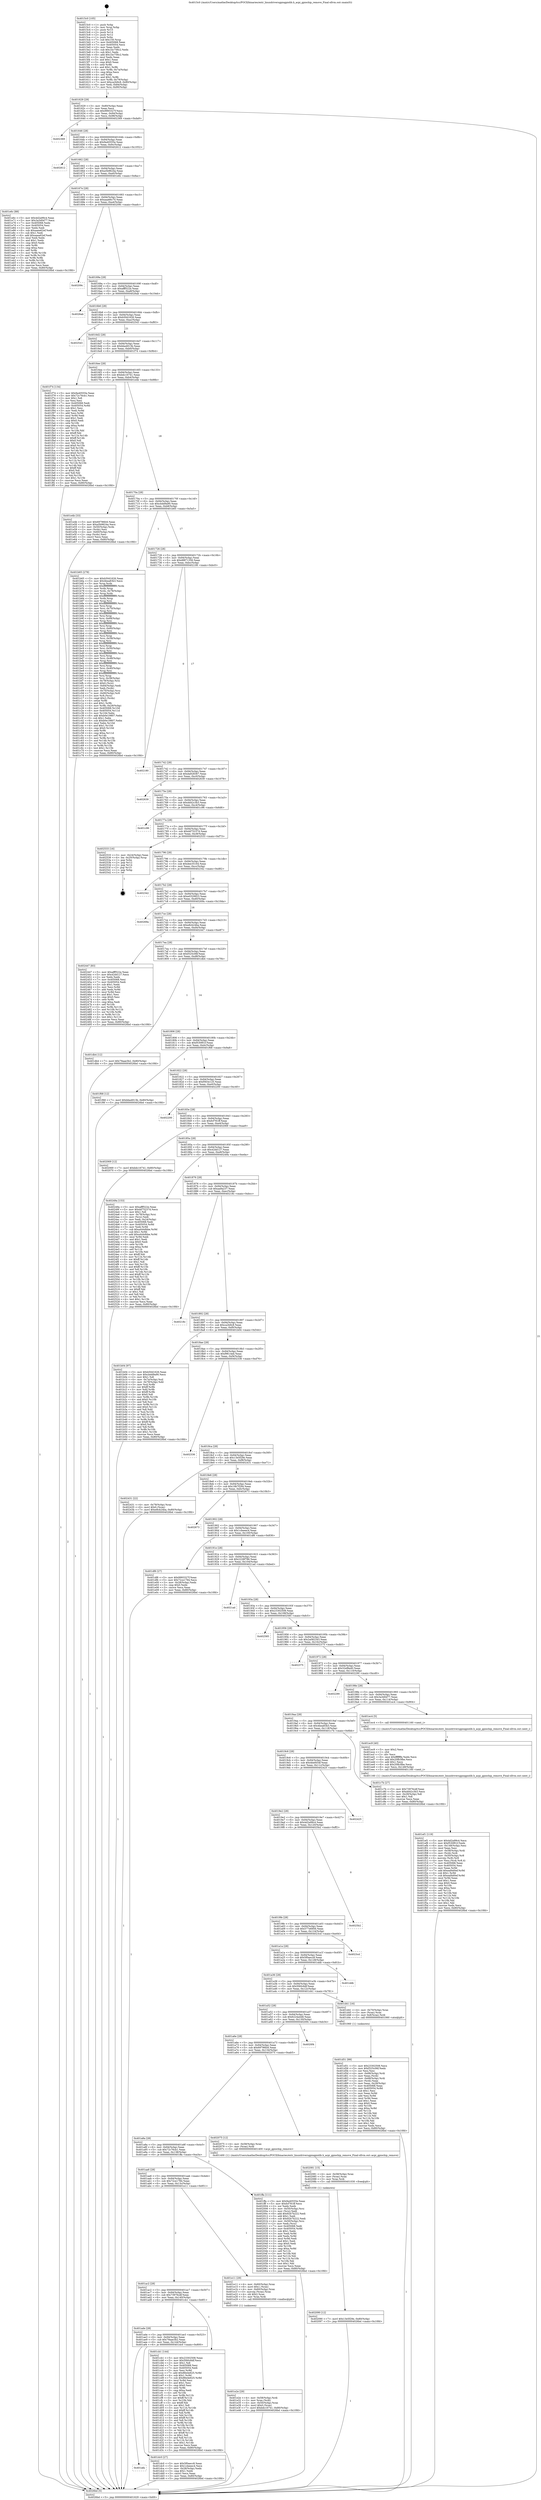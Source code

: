 digraph "0x4015c0" {
  label = "0x4015c0 (/mnt/c/Users/mathe/Desktop/tcc/POCII/binaries/extr_linuxdriversgpiogpiolib.h_acpi_gpiochip_remove_Final-ollvm.out::main(0))"
  labelloc = "t"
  node[shape=record]

  Entry [label="",width=0.3,height=0.3,shape=circle,fillcolor=black,style=filled]
  "0x401629" [label="{
     0x401629 [29]\l
     | [instrs]\l
     &nbsp;&nbsp;0x401629 \<+3\>: mov -0x80(%rbp),%eax\l
     &nbsp;&nbsp;0x40162c \<+2\>: mov %eax,%ecx\l
     &nbsp;&nbsp;0x40162e \<+6\>: sub $0x9993327f,%ecx\l
     &nbsp;&nbsp;0x401634 \<+6\>: mov %eax,-0x94(%rbp)\l
     &nbsp;&nbsp;0x40163a \<+6\>: mov %ecx,-0x98(%rbp)\l
     &nbsp;&nbsp;0x401640 \<+6\>: je 0000000000402369 \<main+0xda9\>\l
  }"]
  "0x402369" [label="{
     0x402369\l
  }", style=dashed]
  "0x401646" [label="{
     0x401646 [28]\l
     | [instrs]\l
     &nbsp;&nbsp;0x401646 \<+5\>: jmp 000000000040164b \<main+0x8b\>\l
     &nbsp;&nbsp;0x40164b \<+6\>: mov -0x94(%rbp),%eax\l
     &nbsp;&nbsp;0x401651 \<+5\>: sub $0x9a40555e,%eax\l
     &nbsp;&nbsp;0x401656 \<+6\>: mov %eax,-0x9c(%rbp)\l
     &nbsp;&nbsp;0x40165c \<+6\>: je 0000000000402612 \<main+0x1052\>\l
  }"]
  Exit [label="",width=0.3,height=0.3,shape=circle,fillcolor=black,style=filled,peripheries=2]
  "0x402612" [label="{
     0x402612\l
  }", style=dashed]
  "0x401662" [label="{
     0x401662 [28]\l
     | [instrs]\l
     &nbsp;&nbsp;0x401662 \<+5\>: jmp 0000000000401667 \<main+0xa7\>\l
     &nbsp;&nbsp;0x401667 \<+6\>: mov -0x94(%rbp),%eax\l
     &nbsp;&nbsp;0x40166d \<+5\>: sub $0xa5b9624a,%eax\l
     &nbsp;&nbsp;0x401672 \<+6\>: mov %eax,-0xa0(%rbp)\l
     &nbsp;&nbsp;0x401678 \<+6\>: je 0000000000401e6c \<main+0x8ac\>\l
  }"]
  "0x402090" [label="{
     0x402090 [12]\l
     | [instrs]\l
     &nbsp;&nbsp;0x402090 \<+7\>: movl $0x13e5f29e,-0x80(%rbp)\l
     &nbsp;&nbsp;0x402097 \<+5\>: jmp 00000000004026bd \<main+0x10fd\>\l
  }"]
  "0x401e6c" [label="{
     0x401e6c [88]\l
     | [instrs]\l
     &nbsp;&nbsp;0x401e6c \<+5\>: mov $0x4d2a99c4,%eax\l
     &nbsp;&nbsp;0x401e71 \<+5\>: mov $0x3a3d0d77,%ecx\l
     &nbsp;&nbsp;0x401e76 \<+7\>: mov 0x405068,%edx\l
     &nbsp;&nbsp;0x401e7d \<+7\>: mov 0x405054,%esi\l
     &nbsp;&nbsp;0x401e84 \<+2\>: mov %edx,%edi\l
     &nbsp;&nbsp;0x401e86 \<+6\>: sub $0xaaea62ef,%edi\l
     &nbsp;&nbsp;0x401e8c \<+3\>: sub $0x1,%edi\l
     &nbsp;&nbsp;0x401e8f \<+6\>: add $0xaaea62ef,%edi\l
     &nbsp;&nbsp;0x401e95 \<+3\>: imul %edi,%edx\l
     &nbsp;&nbsp;0x401e98 \<+3\>: and $0x1,%edx\l
     &nbsp;&nbsp;0x401e9b \<+3\>: cmp $0x0,%edx\l
     &nbsp;&nbsp;0x401e9e \<+4\>: sete %r8b\l
     &nbsp;&nbsp;0x401ea2 \<+3\>: cmp $0xa,%esi\l
     &nbsp;&nbsp;0x401ea5 \<+4\>: setl %r9b\l
     &nbsp;&nbsp;0x401ea9 \<+3\>: mov %r8b,%r10b\l
     &nbsp;&nbsp;0x401eac \<+3\>: and %r9b,%r10b\l
     &nbsp;&nbsp;0x401eaf \<+3\>: xor %r9b,%r8b\l
     &nbsp;&nbsp;0x401eb2 \<+3\>: or %r8b,%r10b\l
     &nbsp;&nbsp;0x401eb5 \<+4\>: test $0x1,%r10b\l
     &nbsp;&nbsp;0x401eb9 \<+3\>: cmovne %ecx,%eax\l
     &nbsp;&nbsp;0x401ebc \<+3\>: mov %eax,-0x80(%rbp)\l
     &nbsp;&nbsp;0x401ebf \<+5\>: jmp 00000000004026bd \<main+0x10fd\>\l
  }"]
  "0x40167e" [label="{
     0x40167e [28]\l
     | [instrs]\l
     &nbsp;&nbsp;0x40167e \<+5\>: jmp 0000000000401683 \<main+0xc3\>\l
     &nbsp;&nbsp;0x401683 \<+6\>: mov -0x94(%rbp),%eax\l
     &nbsp;&nbsp;0x401689 \<+5\>: sub $0xaaa66c70,%eax\l
     &nbsp;&nbsp;0x40168e \<+6\>: mov %eax,-0xa4(%rbp)\l
     &nbsp;&nbsp;0x401694 \<+6\>: je 000000000040209c \<main+0xadc\>\l
  }"]
  "0x402081" [label="{
     0x402081 [15]\l
     | [instrs]\l
     &nbsp;&nbsp;0x402081 \<+4\>: mov -0x58(%rbp),%rax\l
     &nbsp;&nbsp;0x402085 \<+3\>: mov (%rax),%rax\l
     &nbsp;&nbsp;0x402088 \<+3\>: mov %rax,%rdi\l
     &nbsp;&nbsp;0x40208b \<+5\>: call 0000000000401030 \<free@plt\>\l
     | [calls]\l
     &nbsp;&nbsp;0x401030 \{1\} (unknown)\l
  }"]
  "0x40209c" [label="{
     0x40209c\l
  }", style=dashed]
  "0x40169a" [label="{
     0x40169a [28]\l
     | [instrs]\l
     &nbsp;&nbsp;0x40169a \<+5\>: jmp 000000000040169f \<main+0xdf\>\l
     &nbsp;&nbsp;0x40169f \<+6\>: mov -0x94(%rbp),%eax\l
     &nbsp;&nbsp;0x4016a5 \<+5\>: sub $0xafff522e,%eax\l
     &nbsp;&nbsp;0x4016aa \<+6\>: mov %eax,-0xa8(%rbp)\l
     &nbsp;&nbsp;0x4016b0 \<+6\>: je 00000000004026ab \<main+0x10eb\>\l
  }"]
  "0x401ef1" [label="{
     0x401ef1 [119]\l
     | [instrs]\l
     &nbsp;&nbsp;0x401ef1 \<+5\>: mov $0x4d2a99c4,%ecx\l
     &nbsp;&nbsp;0x401ef6 \<+5\>: mov $0xf530f01f,%edx\l
     &nbsp;&nbsp;0x401efb \<+6\>: mov -0x148(%rbp),%esi\l
     &nbsp;&nbsp;0x401f01 \<+3\>: imul %eax,%esi\l
     &nbsp;&nbsp;0x401f04 \<+4\>: mov -0x58(%rbp),%rdi\l
     &nbsp;&nbsp;0x401f08 \<+3\>: mov (%rdi),%rdi\l
     &nbsp;&nbsp;0x401f0b \<+4\>: mov -0x50(%rbp),%r8\l
     &nbsp;&nbsp;0x401f0f \<+3\>: movslq (%r8),%r8\l
     &nbsp;&nbsp;0x401f12 \<+4\>: mov %esi,(%rdi,%r8,4)\l
     &nbsp;&nbsp;0x401f16 \<+7\>: mov 0x405068,%eax\l
     &nbsp;&nbsp;0x401f1d \<+7\>: mov 0x405054,%esi\l
     &nbsp;&nbsp;0x401f24 \<+3\>: mov %eax,%r9d\l
     &nbsp;&nbsp;0x401f27 \<+7\>: add $0xeaf4d0ef,%r9d\l
     &nbsp;&nbsp;0x401f2e \<+4\>: sub $0x1,%r9d\l
     &nbsp;&nbsp;0x401f32 \<+7\>: sub $0xeaf4d0ef,%r9d\l
     &nbsp;&nbsp;0x401f39 \<+4\>: imul %r9d,%eax\l
     &nbsp;&nbsp;0x401f3d \<+3\>: and $0x1,%eax\l
     &nbsp;&nbsp;0x401f40 \<+3\>: cmp $0x0,%eax\l
     &nbsp;&nbsp;0x401f43 \<+4\>: sete %r10b\l
     &nbsp;&nbsp;0x401f47 \<+3\>: cmp $0xa,%esi\l
     &nbsp;&nbsp;0x401f4a \<+4\>: setl %r11b\l
     &nbsp;&nbsp;0x401f4e \<+3\>: mov %r10b,%bl\l
     &nbsp;&nbsp;0x401f51 \<+3\>: and %r11b,%bl\l
     &nbsp;&nbsp;0x401f54 \<+3\>: xor %r11b,%r10b\l
     &nbsp;&nbsp;0x401f57 \<+3\>: or %r10b,%bl\l
     &nbsp;&nbsp;0x401f5a \<+3\>: test $0x1,%bl\l
     &nbsp;&nbsp;0x401f5d \<+3\>: cmovne %edx,%ecx\l
     &nbsp;&nbsp;0x401f60 \<+3\>: mov %ecx,-0x80(%rbp)\l
     &nbsp;&nbsp;0x401f63 \<+5\>: jmp 00000000004026bd \<main+0x10fd\>\l
  }"]
  "0x4026ab" [label="{
     0x4026ab\l
  }", style=dashed]
  "0x4016b6" [label="{
     0x4016b6 [28]\l
     | [instrs]\l
     &nbsp;&nbsp;0x4016b6 \<+5\>: jmp 00000000004016bb \<main+0xfb\>\l
     &nbsp;&nbsp;0x4016bb \<+6\>: mov -0x94(%rbp),%eax\l
     &nbsp;&nbsp;0x4016c1 \<+5\>: sub $0xb50d1626,%eax\l
     &nbsp;&nbsp;0x4016c6 \<+6\>: mov %eax,-0xac(%rbp)\l
     &nbsp;&nbsp;0x4016cc \<+6\>: je 0000000000402543 \<main+0xf83\>\l
  }"]
  "0x401ec9" [label="{
     0x401ec9 [40]\l
     | [instrs]\l
     &nbsp;&nbsp;0x401ec9 \<+5\>: mov $0x2,%ecx\l
     &nbsp;&nbsp;0x401ece \<+1\>: cltd\l
     &nbsp;&nbsp;0x401ecf \<+2\>: idiv %ecx\l
     &nbsp;&nbsp;0x401ed1 \<+6\>: imul $0xfffffffe,%edx,%ecx\l
     &nbsp;&nbsp;0x401ed7 \<+6\>: add $0x20fb3fbe,%ecx\l
     &nbsp;&nbsp;0x401edd \<+3\>: add $0x1,%ecx\l
     &nbsp;&nbsp;0x401ee0 \<+6\>: sub $0x20fb3fbe,%ecx\l
     &nbsp;&nbsp;0x401ee6 \<+6\>: mov %ecx,-0x148(%rbp)\l
     &nbsp;&nbsp;0x401eec \<+5\>: call 0000000000401160 \<next_i\>\l
     | [calls]\l
     &nbsp;&nbsp;0x401160 \{1\} (/mnt/c/Users/mathe/Desktop/tcc/POCII/binaries/extr_linuxdriversgpiogpiolib.h_acpi_gpiochip_remove_Final-ollvm.out::next_i)\l
  }"]
  "0x402543" [label="{
     0x402543\l
  }", style=dashed]
  "0x4016d2" [label="{
     0x4016d2 [28]\l
     | [instrs]\l
     &nbsp;&nbsp;0x4016d2 \<+5\>: jmp 00000000004016d7 \<main+0x117\>\l
     &nbsp;&nbsp;0x4016d7 \<+6\>: mov -0x94(%rbp),%eax\l
     &nbsp;&nbsp;0x4016dd \<+5\>: sub $0xbba4913b,%eax\l
     &nbsp;&nbsp;0x4016e2 \<+6\>: mov %eax,-0xb0(%rbp)\l
     &nbsp;&nbsp;0x4016e8 \<+6\>: je 0000000000401f74 \<main+0x9b4\>\l
  }"]
  "0x401e2e" [label="{
     0x401e2e [29]\l
     | [instrs]\l
     &nbsp;&nbsp;0x401e2e \<+4\>: mov -0x58(%rbp),%rdi\l
     &nbsp;&nbsp;0x401e32 \<+3\>: mov %rax,(%rdi)\l
     &nbsp;&nbsp;0x401e35 \<+4\>: mov -0x50(%rbp),%rax\l
     &nbsp;&nbsp;0x401e39 \<+6\>: movl $0x0,(%rax)\l
     &nbsp;&nbsp;0x401e3f \<+7\>: movl $0xbdc16741,-0x80(%rbp)\l
     &nbsp;&nbsp;0x401e46 \<+5\>: jmp 00000000004026bd \<main+0x10fd\>\l
  }"]
  "0x401f74" [label="{
     0x401f74 [134]\l
     | [instrs]\l
     &nbsp;&nbsp;0x401f74 \<+5\>: mov $0x9a40555e,%eax\l
     &nbsp;&nbsp;0x401f79 \<+5\>: mov $0x72c76cb1,%ecx\l
     &nbsp;&nbsp;0x401f7e \<+2\>: mov $0x1,%dl\l
     &nbsp;&nbsp;0x401f80 \<+2\>: xor %esi,%esi\l
     &nbsp;&nbsp;0x401f82 \<+7\>: mov 0x405068,%edi\l
     &nbsp;&nbsp;0x401f89 \<+8\>: mov 0x405054,%r8d\l
     &nbsp;&nbsp;0x401f91 \<+3\>: sub $0x1,%esi\l
     &nbsp;&nbsp;0x401f94 \<+3\>: mov %edi,%r9d\l
     &nbsp;&nbsp;0x401f97 \<+3\>: add %esi,%r9d\l
     &nbsp;&nbsp;0x401f9a \<+4\>: imul %r9d,%edi\l
     &nbsp;&nbsp;0x401f9e \<+3\>: and $0x1,%edi\l
     &nbsp;&nbsp;0x401fa1 \<+3\>: cmp $0x0,%edi\l
     &nbsp;&nbsp;0x401fa4 \<+4\>: sete %r10b\l
     &nbsp;&nbsp;0x401fa8 \<+4\>: cmp $0xa,%r8d\l
     &nbsp;&nbsp;0x401fac \<+4\>: setl %r11b\l
     &nbsp;&nbsp;0x401fb0 \<+3\>: mov %r10b,%bl\l
     &nbsp;&nbsp;0x401fb3 \<+3\>: xor $0xff,%bl\l
     &nbsp;&nbsp;0x401fb6 \<+3\>: mov %r11b,%r14b\l
     &nbsp;&nbsp;0x401fb9 \<+4\>: xor $0xff,%r14b\l
     &nbsp;&nbsp;0x401fbd \<+3\>: xor $0x0,%dl\l
     &nbsp;&nbsp;0x401fc0 \<+3\>: mov %bl,%r15b\l
     &nbsp;&nbsp;0x401fc3 \<+4\>: and $0x0,%r15b\l
     &nbsp;&nbsp;0x401fc7 \<+3\>: and %dl,%r10b\l
     &nbsp;&nbsp;0x401fca \<+3\>: mov %r14b,%r12b\l
     &nbsp;&nbsp;0x401fcd \<+4\>: and $0x0,%r12b\l
     &nbsp;&nbsp;0x401fd1 \<+3\>: and %dl,%r11b\l
     &nbsp;&nbsp;0x401fd4 \<+3\>: or %r10b,%r15b\l
     &nbsp;&nbsp;0x401fd7 \<+3\>: or %r11b,%r12b\l
     &nbsp;&nbsp;0x401fda \<+3\>: xor %r12b,%r15b\l
     &nbsp;&nbsp;0x401fdd \<+3\>: or %r14b,%bl\l
     &nbsp;&nbsp;0x401fe0 \<+3\>: xor $0xff,%bl\l
     &nbsp;&nbsp;0x401fe3 \<+3\>: or $0x0,%dl\l
     &nbsp;&nbsp;0x401fe6 \<+2\>: and %dl,%bl\l
     &nbsp;&nbsp;0x401fe8 \<+3\>: or %bl,%r15b\l
     &nbsp;&nbsp;0x401feb \<+4\>: test $0x1,%r15b\l
     &nbsp;&nbsp;0x401fef \<+3\>: cmovne %ecx,%eax\l
     &nbsp;&nbsp;0x401ff2 \<+3\>: mov %eax,-0x80(%rbp)\l
     &nbsp;&nbsp;0x401ff5 \<+5\>: jmp 00000000004026bd \<main+0x10fd\>\l
  }"]
  "0x4016ee" [label="{
     0x4016ee [28]\l
     | [instrs]\l
     &nbsp;&nbsp;0x4016ee \<+5\>: jmp 00000000004016f3 \<main+0x133\>\l
     &nbsp;&nbsp;0x4016f3 \<+6\>: mov -0x94(%rbp),%eax\l
     &nbsp;&nbsp;0x4016f9 \<+5\>: sub $0xbdc16741,%eax\l
     &nbsp;&nbsp;0x4016fe \<+6\>: mov %eax,-0xb4(%rbp)\l
     &nbsp;&nbsp;0x401704 \<+6\>: je 0000000000401e4b \<main+0x88b\>\l
  }"]
  "0x401afa" [label="{
     0x401afa\l
  }", style=dashed]
  "0x401e4b" [label="{
     0x401e4b [33]\l
     | [instrs]\l
     &nbsp;&nbsp;0x401e4b \<+5\>: mov $0x69796fc6,%eax\l
     &nbsp;&nbsp;0x401e50 \<+5\>: mov $0xa5b9624a,%ecx\l
     &nbsp;&nbsp;0x401e55 \<+4\>: mov -0x50(%rbp),%rdx\l
     &nbsp;&nbsp;0x401e59 \<+2\>: mov (%rdx),%esi\l
     &nbsp;&nbsp;0x401e5b \<+4\>: mov -0x60(%rbp),%rdx\l
     &nbsp;&nbsp;0x401e5f \<+2\>: cmp (%rdx),%esi\l
     &nbsp;&nbsp;0x401e61 \<+3\>: cmovl %ecx,%eax\l
     &nbsp;&nbsp;0x401e64 \<+3\>: mov %eax,-0x80(%rbp)\l
     &nbsp;&nbsp;0x401e67 \<+5\>: jmp 00000000004026bd \<main+0x10fd\>\l
  }"]
  "0x40170a" [label="{
     0x40170a [28]\l
     | [instrs]\l
     &nbsp;&nbsp;0x40170a \<+5\>: jmp 000000000040170f \<main+0x14f\>\l
     &nbsp;&nbsp;0x40170f \<+6\>: mov -0x94(%rbp),%eax\l
     &nbsp;&nbsp;0x401715 \<+5\>: sub $0xcbdd9a90,%eax\l
     &nbsp;&nbsp;0x40171a \<+6\>: mov %eax,-0xb8(%rbp)\l
     &nbsp;&nbsp;0x401720 \<+6\>: je 0000000000401b65 \<main+0x5a5\>\l
  }"]
  "0x401dc0" [label="{
     0x401dc0 [27]\l
     | [instrs]\l
     &nbsp;&nbsp;0x401dc0 \<+5\>: mov $0x5f0aecc8,%eax\l
     &nbsp;&nbsp;0x401dc5 \<+5\>: mov $0x1cbeeec4,%ecx\l
     &nbsp;&nbsp;0x401dca \<+3\>: mov -0x28(%rbp),%edx\l
     &nbsp;&nbsp;0x401dcd \<+3\>: cmp $0x1,%edx\l
     &nbsp;&nbsp;0x401dd0 \<+3\>: cmovl %ecx,%eax\l
     &nbsp;&nbsp;0x401dd3 \<+3\>: mov %eax,-0x80(%rbp)\l
     &nbsp;&nbsp;0x401dd6 \<+5\>: jmp 00000000004026bd \<main+0x10fd\>\l
  }"]
  "0x401b65" [label="{
     0x401b65 [278]\l
     | [instrs]\l
     &nbsp;&nbsp;0x401b65 \<+5\>: mov $0xb50d1626,%eax\l
     &nbsp;&nbsp;0x401b6a \<+5\>: mov $0x4bea83b3,%ecx\l
     &nbsp;&nbsp;0x401b6f \<+3\>: mov %rsp,%rdx\l
     &nbsp;&nbsp;0x401b72 \<+4\>: add $0xfffffffffffffff0,%rdx\l
     &nbsp;&nbsp;0x401b76 \<+3\>: mov %rdx,%rsp\l
     &nbsp;&nbsp;0x401b79 \<+4\>: mov %rdx,-0x78(%rbp)\l
     &nbsp;&nbsp;0x401b7d \<+3\>: mov %rsp,%rdx\l
     &nbsp;&nbsp;0x401b80 \<+4\>: add $0xfffffffffffffff0,%rdx\l
     &nbsp;&nbsp;0x401b84 \<+3\>: mov %rdx,%rsp\l
     &nbsp;&nbsp;0x401b87 \<+3\>: mov %rsp,%rsi\l
     &nbsp;&nbsp;0x401b8a \<+4\>: add $0xfffffffffffffff0,%rsi\l
     &nbsp;&nbsp;0x401b8e \<+3\>: mov %rsi,%rsp\l
     &nbsp;&nbsp;0x401b91 \<+4\>: mov %rsi,-0x70(%rbp)\l
     &nbsp;&nbsp;0x401b95 \<+3\>: mov %rsp,%rsi\l
     &nbsp;&nbsp;0x401b98 \<+4\>: add $0xfffffffffffffff0,%rsi\l
     &nbsp;&nbsp;0x401b9c \<+3\>: mov %rsi,%rsp\l
     &nbsp;&nbsp;0x401b9f \<+4\>: mov %rsi,-0x68(%rbp)\l
     &nbsp;&nbsp;0x401ba3 \<+3\>: mov %rsp,%rsi\l
     &nbsp;&nbsp;0x401ba6 \<+4\>: add $0xfffffffffffffff0,%rsi\l
     &nbsp;&nbsp;0x401baa \<+3\>: mov %rsi,%rsp\l
     &nbsp;&nbsp;0x401bad \<+4\>: mov %rsi,-0x60(%rbp)\l
     &nbsp;&nbsp;0x401bb1 \<+3\>: mov %rsp,%rsi\l
     &nbsp;&nbsp;0x401bb4 \<+4\>: add $0xfffffffffffffff0,%rsi\l
     &nbsp;&nbsp;0x401bb8 \<+3\>: mov %rsi,%rsp\l
     &nbsp;&nbsp;0x401bbb \<+4\>: mov %rsi,-0x58(%rbp)\l
     &nbsp;&nbsp;0x401bbf \<+3\>: mov %rsp,%rsi\l
     &nbsp;&nbsp;0x401bc2 \<+4\>: add $0xfffffffffffffff0,%rsi\l
     &nbsp;&nbsp;0x401bc6 \<+3\>: mov %rsi,%rsp\l
     &nbsp;&nbsp;0x401bc9 \<+4\>: mov %rsi,-0x50(%rbp)\l
     &nbsp;&nbsp;0x401bcd \<+3\>: mov %rsp,%rsi\l
     &nbsp;&nbsp;0x401bd0 \<+4\>: add $0xfffffffffffffff0,%rsi\l
     &nbsp;&nbsp;0x401bd4 \<+3\>: mov %rsi,%rsp\l
     &nbsp;&nbsp;0x401bd7 \<+4\>: mov %rsi,-0x48(%rbp)\l
     &nbsp;&nbsp;0x401bdb \<+3\>: mov %rsp,%rsi\l
     &nbsp;&nbsp;0x401bde \<+4\>: add $0xfffffffffffffff0,%rsi\l
     &nbsp;&nbsp;0x401be2 \<+3\>: mov %rsi,%rsp\l
     &nbsp;&nbsp;0x401be5 \<+4\>: mov %rsi,-0x40(%rbp)\l
     &nbsp;&nbsp;0x401be9 \<+3\>: mov %rsp,%rsi\l
     &nbsp;&nbsp;0x401bec \<+4\>: add $0xfffffffffffffff0,%rsi\l
     &nbsp;&nbsp;0x401bf0 \<+3\>: mov %rsi,%rsp\l
     &nbsp;&nbsp;0x401bf3 \<+4\>: mov %rsi,-0x38(%rbp)\l
     &nbsp;&nbsp;0x401bf7 \<+4\>: mov -0x78(%rbp),%rsi\l
     &nbsp;&nbsp;0x401bfb \<+6\>: movl $0x0,(%rsi)\l
     &nbsp;&nbsp;0x401c01 \<+6\>: mov -0x84(%rbp),%edi\l
     &nbsp;&nbsp;0x401c07 \<+2\>: mov %edi,(%rdx)\l
     &nbsp;&nbsp;0x401c09 \<+4\>: mov -0x70(%rbp),%rsi\l
     &nbsp;&nbsp;0x401c0d \<+7\>: mov -0x90(%rbp),%r8\l
     &nbsp;&nbsp;0x401c14 \<+3\>: mov %r8,(%rsi)\l
     &nbsp;&nbsp;0x401c17 \<+3\>: cmpl $0x2,(%rdx)\l
     &nbsp;&nbsp;0x401c1a \<+4\>: setne %r9b\l
     &nbsp;&nbsp;0x401c1e \<+4\>: and $0x1,%r9b\l
     &nbsp;&nbsp;0x401c22 \<+4\>: mov %r9b,-0x29(%rbp)\l
     &nbsp;&nbsp;0x401c26 \<+8\>: mov 0x405068,%r10d\l
     &nbsp;&nbsp;0x401c2e \<+8\>: mov 0x405054,%r11d\l
     &nbsp;&nbsp;0x401c36 \<+3\>: mov %r10d,%ebx\l
     &nbsp;&nbsp;0x401c39 \<+6\>: add $0xb0e19807,%ebx\l
     &nbsp;&nbsp;0x401c3f \<+3\>: sub $0x1,%ebx\l
     &nbsp;&nbsp;0x401c42 \<+6\>: sub $0xb0e19807,%ebx\l
     &nbsp;&nbsp;0x401c48 \<+4\>: imul %ebx,%r10d\l
     &nbsp;&nbsp;0x401c4c \<+4\>: and $0x1,%r10d\l
     &nbsp;&nbsp;0x401c50 \<+4\>: cmp $0x0,%r10d\l
     &nbsp;&nbsp;0x401c54 \<+4\>: sete %r9b\l
     &nbsp;&nbsp;0x401c58 \<+4\>: cmp $0xa,%r11d\l
     &nbsp;&nbsp;0x401c5c \<+4\>: setl %r14b\l
     &nbsp;&nbsp;0x401c60 \<+3\>: mov %r9b,%r15b\l
     &nbsp;&nbsp;0x401c63 \<+3\>: and %r14b,%r15b\l
     &nbsp;&nbsp;0x401c66 \<+3\>: xor %r14b,%r9b\l
     &nbsp;&nbsp;0x401c69 \<+3\>: or %r9b,%r15b\l
     &nbsp;&nbsp;0x401c6c \<+4\>: test $0x1,%r15b\l
     &nbsp;&nbsp;0x401c70 \<+3\>: cmovne %ecx,%eax\l
     &nbsp;&nbsp;0x401c73 \<+3\>: mov %eax,-0x80(%rbp)\l
     &nbsp;&nbsp;0x401c76 \<+5\>: jmp 00000000004026bd \<main+0x10fd\>\l
  }"]
  "0x401726" [label="{
     0x401726 [28]\l
     | [instrs]\l
     &nbsp;&nbsp;0x401726 \<+5\>: jmp 000000000040172b \<main+0x16b\>\l
     &nbsp;&nbsp;0x40172b \<+6\>: mov -0x94(%rbp),%eax\l
     &nbsp;&nbsp;0x401731 \<+5\>: sub $0xd8871356,%eax\l
     &nbsp;&nbsp;0x401736 \<+6\>: mov %eax,-0xbc(%rbp)\l
     &nbsp;&nbsp;0x40173c \<+6\>: je 0000000000402180 \<main+0xbc0\>\l
  }"]
  "0x401d51" [label="{
     0x401d51 [99]\l
     | [instrs]\l
     &nbsp;&nbsp;0x401d51 \<+5\>: mov $0x23302508,%ecx\l
     &nbsp;&nbsp;0x401d56 \<+5\>: mov $0xf325c06f,%edx\l
     &nbsp;&nbsp;0x401d5b \<+2\>: xor %esi,%esi\l
     &nbsp;&nbsp;0x401d5d \<+4\>: mov -0x68(%rbp),%rdi\l
     &nbsp;&nbsp;0x401d61 \<+2\>: mov %eax,(%rdi)\l
     &nbsp;&nbsp;0x401d63 \<+4\>: mov -0x68(%rbp),%rdi\l
     &nbsp;&nbsp;0x401d67 \<+2\>: mov (%rdi),%eax\l
     &nbsp;&nbsp;0x401d69 \<+3\>: mov %eax,-0x28(%rbp)\l
     &nbsp;&nbsp;0x401d6c \<+7\>: mov 0x405068,%eax\l
     &nbsp;&nbsp;0x401d73 \<+8\>: mov 0x405054,%r8d\l
     &nbsp;&nbsp;0x401d7b \<+3\>: sub $0x1,%esi\l
     &nbsp;&nbsp;0x401d7e \<+3\>: mov %eax,%r9d\l
     &nbsp;&nbsp;0x401d81 \<+3\>: add %esi,%r9d\l
     &nbsp;&nbsp;0x401d84 \<+4\>: imul %r9d,%eax\l
     &nbsp;&nbsp;0x401d88 \<+3\>: and $0x1,%eax\l
     &nbsp;&nbsp;0x401d8b \<+3\>: cmp $0x0,%eax\l
     &nbsp;&nbsp;0x401d8e \<+4\>: sete %r10b\l
     &nbsp;&nbsp;0x401d92 \<+4\>: cmp $0xa,%r8d\l
     &nbsp;&nbsp;0x401d96 \<+4\>: setl %r11b\l
     &nbsp;&nbsp;0x401d9a \<+3\>: mov %r10b,%bl\l
     &nbsp;&nbsp;0x401d9d \<+3\>: and %r11b,%bl\l
     &nbsp;&nbsp;0x401da0 \<+3\>: xor %r11b,%r10b\l
     &nbsp;&nbsp;0x401da3 \<+3\>: or %r10b,%bl\l
     &nbsp;&nbsp;0x401da6 \<+3\>: test $0x1,%bl\l
     &nbsp;&nbsp;0x401da9 \<+3\>: cmovne %edx,%ecx\l
     &nbsp;&nbsp;0x401dac \<+3\>: mov %ecx,-0x80(%rbp)\l
     &nbsp;&nbsp;0x401daf \<+5\>: jmp 00000000004026bd \<main+0x10fd\>\l
  }"]
  "0x402180" [label="{
     0x402180\l
  }", style=dashed]
  "0x401742" [label="{
     0x401742 [28]\l
     | [instrs]\l
     &nbsp;&nbsp;0x401742 \<+5\>: jmp 0000000000401747 \<main+0x187\>\l
     &nbsp;&nbsp;0x401747 \<+6\>: mov -0x94(%rbp),%eax\l
     &nbsp;&nbsp;0x40174d \<+5\>: sub $0xda928367,%eax\l
     &nbsp;&nbsp;0x401752 \<+6\>: mov %eax,-0xc0(%rbp)\l
     &nbsp;&nbsp;0x401758 \<+6\>: je 0000000000402639 \<main+0x1079\>\l
  }"]
  "0x401ade" [label="{
     0x401ade [28]\l
     | [instrs]\l
     &nbsp;&nbsp;0x401ade \<+5\>: jmp 0000000000401ae3 \<main+0x523\>\l
     &nbsp;&nbsp;0x401ae3 \<+6\>: mov -0x94(%rbp),%eax\l
     &nbsp;&nbsp;0x401ae9 \<+5\>: sub $0x79aae3b2,%eax\l
     &nbsp;&nbsp;0x401aee \<+6\>: mov %eax,-0x144(%rbp)\l
     &nbsp;&nbsp;0x401af4 \<+6\>: je 0000000000401dc0 \<main+0x800\>\l
  }"]
  "0x402639" [label="{
     0x402639\l
  }", style=dashed]
  "0x40175e" [label="{
     0x40175e [28]\l
     | [instrs]\l
     &nbsp;&nbsp;0x40175e \<+5\>: jmp 0000000000401763 \<main+0x1a3\>\l
     &nbsp;&nbsp;0x401763 \<+6\>: mov -0x94(%rbp),%eax\l
     &nbsp;&nbsp;0x401769 \<+5\>: sub $0xdd42c3b3,%eax\l
     &nbsp;&nbsp;0x40176e \<+6\>: mov %eax,-0xc4(%rbp)\l
     &nbsp;&nbsp;0x401774 \<+6\>: je 0000000000401c96 \<main+0x6d6\>\l
  }"]
  "0x401cb1" [label="{
     0x401cb1 [144]\l
     | [instrs]\l
     &nbsp;&nbsp;0x401cb1 \<+5\>: mov $0x23302508,%eax\l
     &nbsp;&nbsp;0x401cb6 \<+5\>: mov $0x5f40c6df,%ecx\l
     &nbsp;&nbsp;0x401cbb \<+2\>: mov $0x1,%dl\l
     &nbsp;&nbsp;0x401cbd \<+7\>: mov 0x405068,%esi\l
     &nbsp;&nbsp;0x401cc4 \<+7\>: mov 0x405054,%edi\l
     &nbsp;&nbsp;0x401ccb \<+3\>: mov %esi,%r8d\l
     &nbsp;&nbsp;0x401cce \<+7\>: add $0x86e4e625,%r8d\l
     &nbsp;&nbsp;0x401cd5 \<+4\>: sub $0x1,%r8d\l
     &nbsp;&nbsp;0x401cd9 \<+7\>: sub $0x86e4e625,%r8d\l
     &nbsp;&nbsp;0x401ce0 \<+4\>: imul %r8d,%esi\l
     &nbsp;&nbsp;0x401ce4 \<+3\>: and $0x1,%esi\l
     &nbsp;&nbsp;0x401ce7 \<+3\>: cmp $0x0,%esi\l
     &nbsp;&nbsp;0x401cea \<+4\>: sete %r9b\l
     &nbsp;&nbsp;0x401cee \<+3\>: cmp $0xa,%edi\l
     &nbsp;&nbsp;0x401cf1 \<+4\>: setl %r10b\l
     &nbsp;&nbsp;0x401cf5 \<+3\>: mov %r9b,%r11b\l
     &nbsp;&nbsp;0x401cf8 \<+4\>: xor $0xff,%r11b\l
     &nbsp;&nbsp;0x401cfc \<+3\>: mov %r10b,%bl\l
     &nbsp;&nbsp;0x401cff \<+3\>: xor $0xff,%bl\l
     &nbsp;&nbsp;0x401d02 \<+3\>: xor $0x1,%dl\l
     &nbsp;&nbsp;0x401d05 \<+3\>: mov %r11b,%r14b\l
     &nbsp;&nbsp;0x401d08 \<+4\>: and $0xff,%r14b\l
     &nbsp;&nbsp;0x401d0c \<+3\>: and %dl,%r9b\l
     &nbsp;&nbsp;0x401d0f \<+3\>: mov %bl,%r15b\l
     &nbsp;&nbsp;0x401d12 \<+4\>: and $0xff,%r15b\l
     &nbsp;&nbsp;0x401d16 \<+3\>: and %dl,%r10b\l
     &nbsp;&nbsp;0x401d19 \<+3\>: or %r9b,%r14b\l
     &nbsp;&nbsp;0x401d1c \<+3\>: or %r10b,%r15b\l
     &nbsp;&nbsp;0x401d1f \<+3\>: xor %r15b,%r14b\l
     &nbsp;&nbsp;0x401d22 \<+3\>: or %bl,%r11b\l
     &nbsp;&nbsp;0x401d25 \<+4\>: xor $0xff,%r11b\l
     &nbsp;&nbsp;0x401d29 \<+3\>: or $0x1,%dl\l
     &nbsp;&nbsp;0x401d2c \<+3\>: and %dl,%r11b\l
     &nbsp;&nbsp;0x401d2f \<+3\>: or %r11b,%r14b\l
     &nbsp;&nbsp;0x401d32 \<+4\>: test $0x1,%r14b\l
     &nbsp;&nbsp;0x401d36 \<+3\>: cmovne %ecx,%eax\l
     &nbsp;&nbsp;0x401d39 \<+3\>: mov %eax,-0x80(%rbp)\l
     &nbsp;&nbsp;0x401d3c \<+5\>: jmp 00000000004026bd \<main+0x10fd\>\l
  }"]
  "0x401c96" [label="{
     0x401c96\l
  }", style=dashed]
  "0x40177a" [label="{
     0x40177a [28]\l
     | [instrs]\l
     &nbsp;&nbsp;0x40177a \<+5\>: jmp 000000000040177f \<main+0x1bf\>\l
     &nbsp;&nbsp;0x40177f \<+6\>: mov -0x94(%rbp),%eax\l
     &nbsp;&nbsp;0x401785 \<+5\>: sub $0xdd75237d,%eax\l
     &nbsp;&nbsp;0x40178a \<+6\>: mov %eax,-0xc8(%rbp)\l
     &nbsp;&nbsp;0x401790 \<+6\>: je 0000000000402533 \<main+0xf73\>\l
  }"]
  "0x401ac2" [label="{
     0x401ac2 [28]\l
     | [instrs]\l
     &nbsp;&nbsp;0x401ac2 \<+5\>: jmp 0000000000401ac7 \<main+0x507\>\l
     &nbsp;&nbsp;0x401ac7 \<+6\>: mov -0x94(%rbp),%eax\l
     &nbsp;&nbsp;0x401acd \<+5\>: sub $0x73976cdf,%eax\l
     &nbsp;&nbsp;0x401ad2 \<+6\>: mov %eax,-0x140(%rbp)\l
     &nbsp;&nbsp;0x401ad8 \<+6\>: je 0000000000401cb1 \<main+0x6f1\>\l
  }"]
  "0x402533" [label="{
     0x402533 [16]\l
     | [instrs]\l
     &nbsp;&nbsp;0x402533 \<+3\>: mov -0x24(%rbp),%eax\l
     &nbsp;&nbsp;0x402536 \<+4\>: lea -0x20(%rbp),%rsp\l
     &nbsp;&nbsp;0x40253a \<+1\>: pop %rbx\l
     &nbsp;&nbsp;0x40253b \<+2\>: pop %r12\l
     &nbsp;&nbsp;0x40253d \<+2\>: pop %r14\l
     &nbsp;&nbsp;0x40253f \<+2\>: pop %r15\l
     &nbsp;&nbsp;0x402541 \<+1\>: pop %rbp\l
     &nbsp;&nbsp;0x402542 \<+1\>: ret\l
  }"]
  "0x401796" [label="{
     0x401796 [28]\l
     | [instrs]\l
     &nbsp;&nbsp;0x401796 \<+5\>: jmp 000000000040179b \<main+0x1db\>\l
     &nbsp;&nbsp;0x40179b \<+6\>: mov -0x94(%rbp),%eax\l
     &nbsp;&nbsp;0x4017a1 \<+5\>: sub $0xdee35164,%eax\l
     &nbsp;&nbsp;0x4017a6 \<+6\>: mov %eax,-0xcc(%rbp)\l
     &nbsp;&nbsp;0x4017ac \<+6\>: je 0000000000402342 \<main+0xd82\>\l
  }"]
  "0x401e11" [label="{
     0x401e11 [29]\l
     | [instrs]\l
     &nbsp;&nbsp;0x401e11 \<+4\>: mov -0x60(%rbp),%rax\l
     &nbsp;&nbsp;0x401e15 \<+6\>: movl $0x1,(%rax)\l
     &nbsp;&nbsp;0x401e1b \<+4\>: mov -0x60(%rbp),%rax\l
     &nbsp;&nbsp;0x401e1f \<+3\>: movslq (%rax),%rax\l
     &nbsp;&nbsp;0x401e22 \<+4\>: shl $0x2,%rax\l
     &nbsp;&nbsp;0x401e26 \<+3\>: mov %rax,%rdi\l
     &nbsp;&nbsp;0x401e29 \<+5\>: call 0000000000401050 \<malloc@plt\>\l
     | [calls]\l
     &nbsp;&nbsp;0x401050 \{1\} (unknown)\l
  }"]
  "0x402342" [label="{
     0x402342\l
  }", style=dashed]
  "0x4017b2" [label="{
     0x4017b2 [28]\l
     | [instrs]\l
     &nbsp;&nbsp;0x4017b2 \<+5\>: jmp 00000000004017b7 \<main+0x1f7\>\l
     &nbsp;&nbsp;0x4017b7 \<+6\>: mov -0x94(%rbp),%eax\l
     &nbsp;&nbsp;0x4017bd \<+5\>: sub $0xe0329923,%eax\l
     &nbsp;&nbsp;0x4017c2 \<+6\>: mov %eax,-0xd0(%rbp)\l
     &nbsp;&nbsp;0x4017c8 \<+6\>: je 000000000040269a \<main+0x10da\>\l
  }"]
  "0x401aa6" [label="{
     0x401aa6 [28]\l
     | [instrs]\l
     &nbsp;&nbsp;0x401aa6 \<+5\>: jmp 0000000000401aab \<main+0x4eb\>\l
     &nbsp;&nbsp;0x401aab \<+6\>: mov -0x94(%rbp),%eax\l
     &nbsp;&nbsp;0x401ab1 \<+5\>: sub $0x72ce1784,%eax\l
     &nbsp;&nbsp;0x401ab6 \<+6\>: mov %eax,-0x13c(%rbp)\l
     &nbsp;&nbsp;0x401abc \<+6\>: je 0000000000401e11 \<main+0x851\>\l
  }"]
  "0x40269a" [label="{
     0x40269a\l
  }", style=dashed]
  "0x4017ce" [label="{
     0x4017ce [28]\l
     | [instrs]\l
     &nbsp;&nbsp;0x4017ce \<+5\>: jmp 00000000004017d3 \<main+0x213\>\l
     &nbsp;&nbsp;0x4017d3 \<+6\>: mov -0x94(%rbp),%eax\l
     &nbsp;&nbsp;0x4017d9 \<+5\>: sub $0xe8cb24ba,%eax\l
     &nbsp;&nbsp;0x4017de \<+6\>: mov %eax,-0xd4(%rbp)\l
     &nbsp;&nbsp;0x4017e4 \<+6\>: je 0000000000402447 \<main+0xe87\>\l
  }"]
  "0x401ffa" [label="{
     0x401ffa [111]\l
     | [instrs]\l
     &nbsp;&nbsp;0x401ffa \<+5\>: mov $0x9a40555e,%eax\l
     &nbsp;&nbsp;0x401fff \<+5\>: mov $0xfcf781ff,%ecx\l
     &nbsp;&nbsp;0x402004 \<+2\>: xor %edx,%edx\l
     &nbsp;&nbsp;0x402006 \<+4\>: mov -0x50(%rbp),%rsi\l
     &nbsp;&nbsp;0x40200a \<+2\>: mov (%rsi),%edi\l
     &nbsp;&nbsp;0x40200c \<+6\>: add $0x92b7b222,%edi\l
     &nbsp;&nbsp;0x402012 \<+3\>: add $0x1,%edi\l
     &nbsp;&nbsp;0x402015 \<+6\>: sub $0x92b7b222,%edi\l
     &nbsp;&nbsp;0x40201b \<+4\>: mov -0x50(%rbp),%rsi\l
     &nbsp;&nbsp;0x40201f \<+2\>: mov %edi,(%rsi)\l
     &nbsp;&nbsp;0x402021 \<+7\>: mov 0x405068,%edi\l
     &nbsp;&nbsp;0x402028 \<+8\>: mov 0x405054,%r8d\l
     &nbsp;&nbsp;0x402030 \<+3\>: sub $0x1,%edx\l
     &nbsp;&nbsp;0x402033 \<+3\>: mov %edi,%r9d\l
     &nbsp;&nbsp;0x402036 \<+3\>: add %edx,%r9d\l
     &nbsp;&nbsp;0x402039 \<+4\>: imul %r9d,%edi\l
     &nbsp;&nbsp;0x40203d \<+3\>: and $0x1,%edi\l
     &nbsp;&nbsp;0x402040 \<+3\>: cmp $0x0,%edi\l
     &nbsp;&nbsp;0x402043 \<+4\>: sete %r10b\l
     &nbsp;&nbsp;0x402047 \<+4\>: cmp $0xa,%r8d\l
     &nbsp;&nbsp;0x40204b \<+4\>: setl %r11b\l
     &nbsp;&nbsp;0x40204f \<+3\>: mov %r10b,%bl\l
     &nbsp;&nbsp;0x402052 \<+3\>: and %r11b,%bl\l
     &nbsp;&nbsp;0x402055 \<+3\>: xor %r11b,%r10b\l
     &nbsp;&nbsp;0x402058 \<+3\>: or %r10b,%bl\l
     &nbsp;&nbsp;0x40205b \<+3\>: test $0x1,%bl\l
     &nbsp;&nbsp;0x40205e \<+3\>: cmovne %ecx,%eax\l
     &nbsp;&nbsp;0x402061 \<+3\>: mov %eax,-0x80(%rbp)\l
     &nbsp;&nbsp;0x402064 \<+5\>: jmp 00000000004026bd \<main+0x10fd\>\l
  }"]
  "0x402447" [label="{
     0x402447 [83]\l
     | [instrs]\l
     &nbsp;&nbsp;0x402447 \<+5\>: mov $0xafff522e,%eax\l
     &nbsp;&nbsp;0x40244c \<+5\>: mov $0x42dd127,%ecx\l
     &nbsp;&nbsp;0x402451 \<+2\>: xor %edx,%edx\l
     &nbsp;&nbsp;0x402453 \<+7\>: mov 0x405068,%esi\l
     &nbsp;&nbsp;0x40245a \<+7\>: mov 0x405054,%edi\l
     &nbsp;&nbsp;0x402461 \<+3\>: sub $0x1,%edx\l
     &nbsp;&nbsp;0x402464 \<+3\>: mov %esi,%r8d\l
     &nbsp;&nbsp;0x402467 \<+3\>: add %edx,%r8d\l
     &nbsp;&nbsp;0x40246a \<+4\>: imul %r8d,%esi\l
     &nbsp;&nbsp;0x40246e \<+3\>: and $0x1,%esi\l
     &nbsp;&nbsp;0x402471 \<+3\>: cmp $0x0,%esi\l
     &nbsp;&nbsp;0x402474 \<+4\>: sete %r9b\l
     &nbsp;&nbsp;0x402478 \<+3\>: cmp $0xa,%edi\l
     &nbsp;&nbsp;0x40247b \<+4\>: setl %r10b\l
     &nbsp;&nbsp;0x40247f \<+3\>: mov %r9b,%r11b\l
     &nbsp;&nbsp;0x402482 \<+3\>: and %r10b,%r11b\l
     &nbsp;&nbsp;0x402485 \<+3\>: xor %r10b,%r9b\l
     &nbsp;&nbsp;0x402488 \<+3\>: or %r9b,%r11b\l
     &nbsp;&nbsp;0x40248b \<+4\>: test $0x1,%r11b\l
     &nbsp;&nbsp;0x40248f \<+3\>: cmovne %ecx,%eax\l
     &nbsp;&nbsp;0x402492 \<+3\>: mov %eax,-0x80(%rbp)\l
     &nbsp;&nbsp;0x402495 \<+5\>: jmp 00000000004026bd \<main+0x10fd\>\l
  }"]
  "0x4017ea" [label="{
     0x4017ea [28]\l
     | [instrs]\l
     &nbsp;&nbsp;0x4017ea \<+5\>: jmp 00000000004017ef \<main+0x22f\>\l
     &nbsp;&nbsp;0x4017ef \<+6\>: mov -0x94(%rbp),%eax\l
     &nbsp;&nbsp;0x4017f5 \<+5\>: sub $0xf325c06f,%eax\l
     &nbsp;&nbsp;0x4017fa \<+6\>: mov %eax,-0xd8(%rbp)\l
     &nbsp;&nbsp;0x401800 \<+6\>: je 0000000000401db4 \<main+0x7f4\>\l
  }"]
  "0x401a8a" [label="{
     0x401a8a [28]\l
     | [instrs]\l
     &nbsp;&nbsp;0x401a8a \<+5\>: jmp 0000000000401a8f \<main+0x4cf\>\l
     &nbsp;&nbsp;0x401a8f \<+6\>: mov -0x94(%rbp),%eax\l
     &nbsp;&nbsp;0x401a95 \<+5\>: sub $0x72c76cb1,%eax\l
     &nbsp;&nbsp;0x401a9a \<+6\>: mov %eax,-0x138(%rbp)\l
     &nbsp;&nbsp;0x401aa0 \<+6\>: je 0000000000401ffa \<main+0xa3a\>\l
  }"]
  "0x401db4" [label="{
     0x401db4 [12]\l
     | [instrs]\l
     &nbsp;&nbsp;0x401db4 \<+7\>: movl $0x79aae3b2,-0x80(%rbp)\l
     &nbsp;&nbsp;0x401dbb \<+5\>: jmp 00000000004026bd \<main+0x10fd\>\l
  }"]
  "0x401806" [label="{
     0x401806 [28]\l
     | [instrs]\l
     &nbsp;&nbsp;0x401806 \<+5\>: jmp 000000000040180b \<main+0x24b\>\l
     &nbsp;&nbsp;0x40180b \<+6\>: mov -0x94(%rbp),%eax\l
     &nbsp;&nbsp;0x401811 \<+5\>: sub $0xf530f01f,%eax\l
     &nbsp;&nbsp;0x401816 \<+6\>: mov %eax,-0xdc(%rbp)\l
     &nbsp;&nbsp;0x40181c \<+6\>: je 0000000000401f68 \<main+0x9a8\>\l
  }"]
  "0x402075" [label="{
     0x402075 [12]\l
     | [instrs]\l
     &nbsp;&nbsp;0x402075 \<+4\>: mov -0x58(%rbp),%rax\l
     &nbsp;&nbsp;0x402079 \<+3\>: mov (%rax),%rdi\l
     &nbsp;&nbsp;0x40207c \<+5\>: call 0000000000401400 \<acpi_gpiochip_remove\>\l
     | [calls]\l
     &nbsp;&nbsp;0x401400 \{1\} (/mnt/c/Users/mathe/Desktop/tcc/POCII/binaries/extr_linuxdriversgpiogpiolib.h_acpi_gpiochip_remove_Final-ollvm.out::acpi_gpiochip_remove)\l
  }"]
  "0x401f68" [label="{
     0x401f68 [12]\l
     | [instrs]\l
     &nbsp;&nbsp;0x401f68 \<+7\>: movl $0xbba4913b,-0x80(%rbp)\l
     &nbsp;&nbsp;0x401f6f \<+5\>: jmp 00000000004026bd \<main+0x10fd\>\l
  }"]
  "0x401822" [label="{
     0x401822 [28]\l
     | [instrs]\l
     &nbsp;&nbsp;0x401822 \<+5\>: jmp 0000000000401827 \<main+0x267\>\l
     &nbsp;&nbsp;0x401827 \<+6\>: mov -0x94(%rbp),%eax\l
     &nbsp;&nbsp;0x40182d \<+5\>: sub $0xf563e125,%eax\l
     &nbsp;&nbsp;0x401832 \<+6\>: mov %eax,-0xe0(%rbp)\l
     &nbsp;&nbsp;0x401838 \<+6\>: je 0000000000402200 \<main+0xc40\>\l
  }"]
  "0x401a6e" [label="{
     0x401a6e [28]\l
     | [instrs]\l
     &nbsp;&nbsp;0x401a6e \<+5\>: jmp 0000000000401a73 \<main+0x4b3\>\l
     &nbsp;&nbsp;0x401a73 \<+6\>: mov -0x94(%rbp),%eax\l
     &nbsp;&nbsp;0x401a79 \<+5\>: sub $0x69796fc6,%eax\l
     &nbsp;&nbsp;0x401a7e \<+6\>: mov %eax,-0x134(%rbp)\l
     &nbsp;&nbsp;0x401a84 \<+6\>: je 0000000000402075 \<main+0xab5\>\l
  }"]
  "0x402200" [label="{
     0x402200\l
  }", style=dashed]
  "0x40183e" [label="{
     0x40183e [28]\l
     | [instrs]\l
     &nbsp;&nbsp;0x40183e \<+5\>: jmp 0000000000401843 \<main+0x283\>\l
     &nbsp;&nbsp;0x401843 \<+6\>: mov -0x94(%rbp),%eax\l
     &nbsp;&nbsp;0x401849 \<+5\>: sub $0xfcf781ff,%eax\l
     &nbsp;&nbsp;0x40184e \<+6\>: mov %eax,-0xe4(%rbp)\l
     &nbsp;&nbsp;0x401854 \<+6\>: je 0000000000402069 \<main+0xaa9\>\l
  }"]
  "0x4020f4" [label="{
     0x4020f4\l
  }", style=dashed]
  "0x402069" [label="{
     0x402069 [12]\l
     | [instrs]\l
     &nbsp;&nbsp;0x402069 \<+7\>: movl $0xbdc16741,-0x80(%rbp)\l
     &nbsp;&nbsp;0x402070 \<+5\>: jmp 00000000004026bd \<main+0x10fd\>\l
  }"]
  "0x40185a" [label="{
     0x40185a [28]\l
     | [instrs]\l
     &nbsp;&nbsp;0x40185a \<+5\>: jmp 000000000040185f \<main+0x29f\>\l
     &nbsp;&nbsp;0x40185f \<+6\>: mov -0x94(%rbp),%eax\l
     &nbsp;&nbsp;0x401865 \<+5\>: sub $0x42dd127,%eax\l
     &nbsp;&nbsp;0x40186a \<+6\>: mov %eax,-0xe8(%rbp)\l
     &nbsp;&nbsp;0x401870 \<+6\>: je 000000000040249a \<main+0xeda\>\l
  }"]
  "0x401a52" [label="{
     0x401a52 [28]\l
     | [instrs]\l
     &nbsp;&nbsp;0x401a52 \<+5\>: jmp 0000000000401a57 \<main+0x497\>\l
     &nbsp;&nbsp;0x401a57 \<+6\>: mov -0x94(%rbp),%eax\l
     &nbsp;&nbsp;0x401a5d \<+5\>: sub $0x6224a448,%eax\l
     &nbsp;&nbsp;0x401a62 \<+6\>: mov %eax,-0x130(%rbp)\l
     &nbsp;&nbsp;0x401a68 \<+6\>: je 00000000004020f4 \<main+0xb34\>\l
  }"]
  "0x40249a" [label="{
     0x40249a [153]\l
     | [instrs]\l
     &nbsp;&nbsp;0x40249a \<+5\>: mov $0xafff522e,%eax\l
     &nbsp;&nbsp;0x40249f \<+5\>: mov $0xdd75237d,%ecx\l
     &nbsp;&nbsp;0x4024a4 \<+2\>: mov $0x1,%dl\l
     &nbsp;&nbsp;0x4024a6 \<+4\>: mov -0x78(%rbp),%rsi\l
     &nbsp;&nbsp;0x4024aa \<+2\>: mov (%rsi),%edi\l
     &nbsp;&nbsp;0x4024ac \<+3\>: mov %edi,-0x24(%rbp)\l
     &nbsp;&nbsp;0x4024af \<+7\>: mov 0x405068,%edi\l
     &nbsp;&nbsp;0x4024b6 \<+8\>: mov 0x405054,%r8d\l
     &nbsp;&nbsp;0x4024be \<+3\>: mov %edi,%r9d\l
     &nbsp;&nbsp;0x4024c1 \<+7\>: sub $0xa444dbbe,%r9d\l
     &nbsp;&nbsp;0x4024c8 \<+4\>: sub $0x1,%r9d\l
     &nbsp;&nbsp;0x4024cc \<+7\>: add $0xa444dbbe,%r9d\l
     &nbsp;&nbsp;0x4024d3 \<+4\>: imul %r9d,%edi\l
     &nbsp;&nbsp;0x4024d7 \<+3\>: and $0x1,%edi\l
     &nbsp;&nbsp;0x4024da \<+3\>: cmp $0x0,%edi\l
     &nbsp;&nbsp;0x4024dd \<+4\>: sete %r10b\l
     &nbsp;&nbsp;0x4024e1 \<+4\>: cmp $0xa,%r8d\l
     &nbsp;&nbsp;0x4024e5 \<+4\>: setl %r11b\l
     &nbsp;&nbsp;0x4024e9 \<+3\>: mov %r10b,%bl\l
     &nbsp;&nbsp;0x4024ec \<+3\>: xor $0xff,%bl\l
     &nbsp;&nbsp;0x4024ef \<+3\>: mov %r11b,%r14b\l
     &nbsp;&nbsp;0x4024f2 \<+4\>: xor $0xff,%r14b\l
     &nbsp;&nbsp;0x4024f6 \<+3\>: xor $0x1,%dl\l
     &nbsp;&nbsp;0x4024f9 \<+3\>: mov %bl,%r15b\l
     &nbsp;&nbsp;0x4024fc \<+4\>: and $0xff,%r15b\l
     &nbsp;&nbsp;0x402500 \<+3\>: and %dl,%r10b\l
     &nbsp;&nbsp;0x402503 \<+3\>: mov %r14b,%r12b\l
     &nbsp;&nbsp;0x402506 \<+4\>: and $0xff,%r12b\l
     &nbsp;&nbsp;0x40250a \<+3\>: and %dl,%r11b\l
     &nbsp;&nbsp;0x40250d \<+3\>: or %r10b,%r15b\l
     &nbsp;&nbsp;0x402510 \<+3\>: or %r11b,%r12b\l
     &nbsp;&nbsp;0x402513 \<+3\>: xor %r12b,%r15b\l
     &nbsp;&nbsp;0x402516 \<+3\>: or %r14b,%bl\l
     &nbsp;&nbsp;0x402519 \<+3\>: xor $0xff,%bl\l
     &nbsp;&nbsp;0x40251c \<+3\>: or $0x1,%dl\l
     &nbsp;&nbsp;0x40251f \<+2\>: and %dl,%bl\l
     &nbsp;&nbsp;0x402521 \<+3\>: or %bl,%r15b\l
     &nbsp;&nbsp;0x402524 \<+4\>: test $0x1,%r15b\l
     &nbsp;&nbsp;0x402528 \<+3\>: cmovne %ecx,%eax\l
     &nbsp;&nbsp;0x40252b \<+3\>: mov %eax,-0x80(%rbp)\l
     &nbsp;&nbsp;0x40252e \<+5\>: jmp 00000000004026bd \<main+0x10fd\>\l
  }"]
  "0x401876" [label="{
     0x401876 [28]\l
     | [instrs]\l
     &nbsp;&nbsp;0x401876 \<+5\>: jmp 000000000040187b \<main+0x2bb\>\l
     &nbsp;&nbsp;0x40187b \<+6\>: mov -0x94(%rbp),%eax\l
     &nbsp;&nbsp;0x401881 \<+5\>: sub $0xaa9a237,%eax\l
     &nbsp;&nbsp;0x401886 \<+6\>: mov %eax,-0xec(%rbp)\l
     &nbsp;&nbsp;0x40188c \<+6\>: je 000000000040218c \<main+0xbcc\>\l
  }"]
  "0x401d41" [label="{
     0x401d41 [16]\l
     | [instrs]\l
     &nbsp;&nbsp;0x401d41 \<+4\>: mov -0x70(%rbp),%rax\l
     &nbsp;&nbsp;0x401d45 \<+3\>: mov (%rax),%rax\l
     &nbsp;&nbsp;0x401d48 \<+4\>: mov 0x8(%rax),%rdi\l
     &nbsp;&nbsp;0x401d4c \<+5\>: call 0000000000401060 \<atoi@plt\>\l
     | [calls]\l
     &nbsp;&nbsp;0x401060 \{1\} (unknown)\l
  }"]
  "0x40218c" [label="{
     0x40218c\l
  }", style=dashed]
  "0x401892" [label="{
     0x401892 [28]\l
     | [instrs]\l
     &nbsp;&nbsp;0x401892 \<+5\>: jmp 0000000000401897 \<main+0x2d7\>\l
     &nbsp;&nbsp;0x401897 \<+6\>: mov -0x94(%rbp),%eax\l
     &nbsp;&nbsp;0x40189d \<+5\>: sub $0xca2b9c8,%eax\l
     &nbsp;&nbsp;0x4018a2 \<+6\>: mov %eax,-0xf0(%rbp)\l
     &nbsp;&nbsp;0x4018a8 \<+6\>: je 0000000000401b04 \<main+0x544\>\l
  }"]
  "0x401a36" [label="{
     0x401a36 [28]\l
     | [instrs]\l
     &nbsp;&nbsp;0x401a36 \<+5\>: jmp 0000000000401a3b \<main+0x47b\>\l
     &nbsp;&nbsp;0x401a3b \<+6\>: mov -0x94(%rbp),%eax\l
     &nbsp;&nbsp;0x401a41 \<+5\>: sub $0x5f40c6df,%eax\l
     &nbsp;&nbsp;0x401a46 \<+6\>: mov %eax,-0x12c(%rbp)\l
     &nbsp;&nbsp;0x401a4c \<+6\>: je 0000000000401d41 \<main+0x781\>\l
  }"]
  "0x401b04" [label="{
     0x401b04 [97]\l
     | [instrs]\l
     &nbsp;&nbsp;0x401b04 \<+5\>: mov $0xb50d1626,%eax\l
     &nbsp;&nbsp;0x401b09 \<+5\>: mov $0xcbdd9a90,%ecx\l
     &nbsp;&nbsp;0x401b0e \<+2\>: mov $0x1,%dl\l
     &nbsp;&nbsp;0x401b10 \<+4\>: mov -0x7a(%rbp),%sil\l
     &nbsp;&nbsp;0x401b14 \<+4\>: mov -0x79(%rbp),%dil\l
     &nbsp;&nbsp;0x401b18 \<+3\>: mov %sil,%r8b\l
     &nbsp;&nbsp;0x401b1b \<+4\>: xor $0xff,%r8b\l
     &nbsp;&nbsp;0x401b1f \<+3\>: mov %dil,%r9b\l
     &nbsp;&nbsp;0x401b22 \<+4\>: xor $0xff,%r9b\l
     &nbsp;&nbsp;0x401b26 \<+3\>: xor $0x0,%dl\l
     &nbsp;&nbsp;0x401b29 \<+3\>: mov %r8b,%r10b\l
     &nbsp;&nbsp;0x401b2c \<+4\>: and $0x0,%r10b\l
     &nbsp;&nbsp;0x401b30 \<+3\>: and %dl,%sil\l
     &nbsp;&nbsp;0x401b33 \<+3\>: mov %r9b,%r11b\l
     &nbsp;&nbsp;0x401b36 \<+4\>: and $0x0,%r11b\l
     &nbsp;&nbsp;0x401b3a \<+3\>: and %dl,%dil\l
     &nbsp;&nbsp;0x401b3d \<+3\>: or %sil,%r10b\l
     &nbsp;&nbsp;0x401b40 \<+3\>: or %dil,%r11b\l
     &nbsp;&nbsp;0x401b43 \<+3\>: xor %r11b,%r10b\l
     &nbsp;&nbsp;0x401b46 \<+3\>: or %r9b,%r8b\l
     &nbsp;&nbsp;0x401b49 \<+4\>: xor $0xff,%r8b\l
     &nbsp;&nbsp;0x401b4d \<+3\>: or $0x0,%dl\l
     &nbsp;&nbsp;0x401b50 \<+3\>: and %dl,%r8b\l
     &nbsp;&nbsp;0x401b53 \<+3\>: or %r8b,%r10b\l
     &nbsp;&nbsp;0x401b56 \<+4\>: test $0x1,%r10b\l
     &nbsp;&nbsp;0x401b5a \<+3\>: cmovne %ecx,%eax\l
     &nbsp;&nbsp;0x401b5d \<+3\>: mov %eax,-0x80(%rbp)\l
     &nbsp;&nbsp;0x401b60 \<+5\>: jmp 00000000004026bd \<main+0x10fd\>\l
  }"]
  "0x4018ae" [label="{
     0x4018ae [28]\l
     | [instrs]\l
     &nbsp;&nbsp;0x4018ae \<+5\>: jmp 00000000004018b3 \<main+0x2f3\>\l
     &nbsp;&nbsp;0x4018b3 \<+6\>: mov -0x94(%rbp),%eax\l
     &nbsp;&nbsp;0x4018b9 \<+5\>: sub $0xf9614eb,%eax\l
     &nbsp;&nbsp;0x4018be \<+6\>: mov %eax,-0xf4(%rbp)\l
     &nbsp;&nbsp;0x4018c4 \<+6\>: je 0000000000402336 \<main+0xd76\>\l
  }"]
  "0x4026bd" [label="{
     0x4026bd [5]\l
     | [instrs]\l
     &nbsp;&nbsp;0x4026bd \<+5\>: jmp 0000000000401629 \<main+0x69\>\l
  }"]
  "0x4015c0" [label="{
     0x4015c0 [105]\l
     | [instrs]\l
     &nbsp;&nbsp;0x4015c0 \<+1\>: push %rbp\l
     &nbsp;&nbsp;0x4015c1 \<+3\>: mov %rsp,%rbp\l
     &nbsp;&nbsp;0x4015c4 \<+2\>: push %r15\l
     &nbsp;&nbsp;0x4015c6 \<+2\>: push %r14\l
     &nbsp;&nbsp;0x4015c8 \<+2\>: push %r12\l
     &nbsp;&nbsp;0x4015ca \<+1\>: push %rbx\l
     &nbsp;&nbsp;0x4015cb \<+7\>: sub $0x150,%rsp\l
     &nbsp;&nbsp;0x4015d2 \<+7\>: mov 0x405068,%eax\l
     &nbsp;&nbsp;0x4015d9 \<+7\>: mov 0x405054,%ecx\l
     &nbsp;&nbsp;0x4015e0 \<+2\>: mov %eax,%edx\l
     &nbsp;&nbsp;0x4015e2 \<+6\>: sub $0x1bc756c2,%edx\l
     &nbsp;&nbsp;0x4015e8 \<+3\>: sub $0x1,%edx\l
     &nbsp;&nbsp;0x4015eb \<+6\>: add $0x1bc756c2,%edx\l
     &nbsp;&nbsp;0x4015f1 \<+3\>: imul %edx,%eax\l
     &nbsp;&nbsp;0x4015f4 \<+3\>: and $0x1,%eax\l
     &nbsp;&nbsp;0x4015f7 \<+3\>: cmp $0x0,%eax\l
     &nbsp;&nbsp;0x4015fa \<+4\>: sete %r8b\l
     &nbsp;&nbsp;0x4015fe \<+4\>: and $0x1,%r8b\l
     &nbsp;&nbsp;0x401602 \<+4\>: mov %r8b,-0x7a(%rbp)\l
     &nbsp;&nbsp;0x401606 \<+3\>: cmp $0xa,%ecx\l
     &nbsp;&nbsp;0x401609 \<+4\>: setl %r8b\l
     &nbsp;&nbsp;0x40160d \<+4\>: and $0x1,%r8b\l
     &nbsp;&nbsp;0x401611 \<+4\>: mov %r8b,-0x79(%rbp)\l
     &nbsp;&nbsp;0x401615 \<+7\>: movl $0xca2b9c8,-0x80(%rbp)\l
     &nbsp;&nbsp;0x40161c \<+6\>: mov %edi,-0x84(%rbp)\l
     &nbsp;&nbsp;0x401622 \<+7\>: mov %rsi,-0x90(%rbp)\l
  }"]
  "0x401ddb" [label="{
     0x401ddb\l
  }", style=dashed]
  "0x401a1a" [label="{
     0x401a1a [28]\l
     | [instrs]\l
     &nbsp;&nbsp;0x401a1a \<+5\>: jmp 0000000000401a1f \<main+0x45f\>\l
     &nbsp;&nbsp;0x401a1f \<+6\>: mov -0x94(%rbp),%eax\l
     &nbsp;&nbsp;0x401a25 \<+5\>: sub $0x5f0aecc8,%eax\l
     &nbsp;&nbsp;0x401a2a \<+6\>: mov %eax,-0x128(%rbp)\l
     &nbsp;&nbsp;0x401a30 \<+6\>: je 0000000000401ddb \<main+0x81b\>\l
  }"]
  "0x402336" [label="{
     0x402336\l
  }", style=dashed]
  "0x4018ca" [label="{
     0x4018ca [28]\l
     | [instrs]\l
     &nbsp;&nbsp;0x4018ca \<+5\>: jmp 00000000004018cf \<main+0x30f\>\l
     &nbsp;&nbsp;0x4018cf \<+6\>: mov -0x94(%rbp),%eax\l
     &nbsp;&nbsp;0x4018d5 \<+5\>: sub $0x13e5f29e,%eax\l
     &nbsp;&nbsp;0x4018da \<+6\>: mov %eax,-0xf8(%rbp)\l
     &nbsp;&nbsp;0x4018e0 \<+6\>: je 0000000000402431 \<main+0xe71\>\l
  }"]
  "0x4023cd" [label="{
     0x4023cd\l
  }", style=dashed]
  "0x402431" [label="{
     0x402431 [22]\l
     | [instrs]\l
     &nbsp;&nbsp;0x402431 \<+4\>: mov -0x78(%rbp),%rax\l
     &nbsp;&nbsp;0x402435 \<+6\>: movl $0x0,(%rax)\l
     &nbsp;&nbsp;0x40243b \<+7\>: movl $0xe8cb24ba,-0x80(%rbp)\l
     &nbsp;&nbsp;0x402442 \<+5\>: jmp 00000000004026bd \<main+0x10fd\>\l
  }"]
  "0x4018e6" [label="{
     0x4018e6 [28]\l
     | [instrs]\l
     &nbsp;&nbsp;0x4018e6 \<+5\>: jmp 00000000004018eb \<main+0x32b\>\l
     &nbsp;&nbsp;0x4018eb \<+6\>: mov -0x94(%rbp),%eax\l
     &nbsp;&nbsp;0x4018f1 \<+5\>: sub $0x19b7f294,%eax\l
     &nbsp;&nbsp;0x4018f6 \<+6\>: mov %eax,-0xfc(%rbp)\l
     &nbsp;&nbsp;0x4018fc \<+6\>: je 0000000000402673 \<main+0x10b3\>\l
  }"]
  "0x4019fe" [label="{
     0x4019fe [28]\l
     | [instrs]\l
     &nbsp;&nbsp;0x4019fe \<+5\>: jmp 0000000000401a03 \<main+0x443\>\l
     &nbsp;&nbsp;0x401a03 \<+6\>: mov -0x94(%rbp),%eax\l
     &nbsp;&nbsp;0x401a09 \<+5\>: sub $0x577e6956,%eax\l
     &nbsp;&nbsp;0x401a0e \<+6\>: mov %eax,-0x124(%rbp)\l
     &nbsp;&nbsp;0x401a14 \<+6\>: je 00000000004023cd \<main+0xe0d\>\l
  }"]
  "0x402673" [label="{
     0x402673\l
  }", style=dashed]
  "0x401902" [label="{
     0x401902 [28]\l
     | [instrs]\l
     &nbsp;&nbsp;0x401902 \<+5\>: jmp 0000000000401907 \<main+0x347\>\l
     &nbsp;&nbsp;0x401907 \<+6\>: mov -0x94(%rbp),%eax\l
     &nbsp;&nbsp;0x40190d \<+5\>: sub $0x1cbeeec4,%eax\l
     &nbsp;&nbsp;0x401912 \<+6\>: mov %eax,-0x100(%rbp)\l
     &nbsp;&nbsp;0x401918 \<+6\>: je 0000000000401df6 \<main+0x836\>\l
  }"]
  "0x4025b2" [label="{
     0x4025b2\l
  }", style=dashed]
  "0x401df6" [label="{
     0x401df6 [27]\l
     | [instrs]\l
     &nbsp;&nbsp;0x401df6 \<+5\>: mov $0x9993327f,%eax\l
     &nbsp;&nbsp;0x401dfb \<+5\>: mov $0x72ce1784,%ecx\l
     &nbsp;&nbsp;0x401e00 \<+3\>: mov -0x28(%rbp),%edx\l
     &nbsp;&nbsp;0x401e03 \<+3\>: cmp $0x0,%edx\l
     &nbsp;&nbsp;0x401e06 \<+3\>: cmove %ecx,%eax\l
     &nbsp;&nbsp;0x401e09 \<+3\>: mov %eax,-0x80(%rbp)\l
     &nbsp;&nbsp;0x401e0c \<+5\>: jmp 00000000004026bd \<main+0x10fd\>\l
  }"]
  "0x40191e" [label="{
     0x40191e [28]\l
     | [instrs]\l
     &nbsp;&nbsp;0x40191e \<+5\>: jmp 0000000000401923 \<main+0x363\>\l
     &nbsp;&nbsp;0x401923 \<+6\>: mov -0x94(%rbp),%eax\l
     &nbsp;&nbsp;0x401929 \<+5\>: sub $0x2228f786,%eax\l
     &nbsp;&nbsp;0x40192e \<+6\>: mov %eax,-0x104(%rbp)\l
     &nbsp;&nbsp;0x401934 \<+6\>: je 00000000004021ad \<main+0xbed\>\l
  }"]
  "0x4019e2" [label="{
     0x4019e2 [28]\l
     | [instrs]\l
     &nbsp;&nbsp;0x4019e2 \<+5\>: jmp 00000000004019e7 \<main+0x427\>\l
     &nbsp;&nbsp;0x4019e7 \<+6\>: mov -0x94(%rbp),%eax\l
     &nbsp;&nbsp;0x4019ed \<+5\>: sub $0x4d2a99c4,%eax\l
     &nbsp;&nbsp;0x4019f2 \<+6\>: mov %eax,-0x120(%rbp)\l
     &nbsp;&nbsp;0x4019f8 \<+6\>: je 00000000004025b2 \<main+0xff2\>\l
  }"]
  "0x4021ad" [label="{
     0x4021ad\l
  }", style=dashed]
  "0x40193a" [label="{
     0x40193a [28]\l
     | [instrs]\l
     &nbsp;&nbsp;0x40193a \<+5\>: jmp 000000000040193f \<main+0x37f\>\l
     &nbsp;&nbsp;0x40193f \<+6\>: mov -0x94(%rbp),%eax\l
     &nbsp;&nbsp;0x401945 \<+5\>: sub $0x23302508,%eax\l
     &nbsp;&nbsp;0x40194a \<+6\>: mov %eax,-0x108(%rbp)\l
     &nbsp;&nbsp;0x401950 \<+6\>: je 0000000000402585 \<main+0xfc5\>\l
  }"]
  "0x402425" [label="{
     0x402425\l
  }", style=dashed]
  "0x402585" [label="{
     0x402585\l
  }", style=dashed]
  "0x401956" [label="{
     0x401956 [28]\l
     | [instrs]\l
     &nbsp;&nbsp;0x401956 \<+5\>: jmp 000000000040195b \<main+0x39b\>\l
     &nbsp;&nbsp;0x40195b \<+6\>: mov -0x94(%rbp),%eax\l
     &nbsp;&nbsp;0x401961 \<+5\>: sub $0x2a082343,%eax\l
     &nbsp;&nbsp;0x401966 \<+6\>: mov %eax,-0x10c(%rbp)\l
     &nbsp;&nbsp;0x40196c \<+6\>: je 0000000000402375 \<main+0xdb5\>\l
  }"]
  "0x4019c6" [label="{
     0x4019c6 [28]\l
     | [instrs]\l
     &nbsp;&nbsp;0x4019c6 \<+5\>: jmp 00000000004019cb \<main+0x40b\>\l
     &nbsp;&nbsp;0x4019cb \<+6\>: mov -0x94(%rbp),%eax\l
     &nbsp;&nbsp;0x4019d1 \<+5\>: sub $0x4bef454f,%eax\l
     &nbsp;&nbsp;0x4019d6 \<+6\>: mov %eax,-0x11c(%rbp)\l
     &nbsp;&nbsp;0x4019dc \<+6\>: je 0000000000402425 \<main+0xe65\>\l
  }"]
  "0x402375" [label="{
     0x402375\l
  }", style=dashed]
  "0x401972" [label="{
     0x401972 [28]\l
     | [instrs]\l
     &nbsp;&nbsp;0x401972 \<+5\>: jmp 0000000000401977 \<main+0x3b7\>\l
     &nbsp;&nbsp;0x401977 \<+6\>: mov -0x94(%rbp),%eax\l
     &nbsp;&nbsp;0x40197d \<+5\>: sub $0x32ef8a40,%eax\l
     &nbsp;&nbsp;0x401982 \<+6\>: mov %eax,-0x110(%rbp)\l
     &nbsp;&nbsp;0x401988 \<+6\>: je 0000000000402290 \<main+0xcd0\>\l
  }"]
  "0x401c7b" [label="{
     0x401c7b [27]\l
     | [instrs]\l
     &nbsp;&nbsp;0x401c7b \<+5\>: mov $0x73976cdf,%eax\l
     &nbsp;&nbsp;0x401c80 \<+5\>: mov $0xdd42c3b3,%ecx\l
     &nbsp;&nbsp;0x401c85 \<+3\>: mov -0x29(%rbp),%dl\l
     &nbsp;&nbsp;0x401c88 \<+3\>: test $0x1,%dl\l
     &nbsp;&nbsp;0x401c8b \<+3\>: cmovne %ecx,%eax\l
     &nbsp;&nbsp;0x401c8e \<+3\>: mov %eax,-0x80(%rbp)\l
     &nbsp;&nbsp;0x401c91 \<+5\>: jmp 00000000004026bd \<main+0x10fd\>\l
  }"]
  "0x402290" [label="{
     0x402290\l
  }", style=dashed]
  "0x40198e" [label="{
     0x40198e [28]\l
     | [instrs]\l
     &nbsp;&nbsp;0x40198e \<+5\>: jmp 0000000000401993 \<main+0x3d3\>\l
     &nbsp;&nbsp;0x401993 \<+6\>: mov -0x94(%rbp),%eax\l
     &nbsp;&nbsp;0x401999 \<+5\>: sub $0x3a3d0d77,%eax\l
     &nbsp;&nbsp;0x40199e \<+6\>: mov %eax,-0x114(%rbp)\l
     &nbsp;&nbsp;0x4019a4 \<+6\>: je 0000000000401ec4 \<main+0x904\>\l
  }"]
  "0x4019aa" [label="{
     0x4019aa [28]\l
     | [instrs]\l
     &nbsp;&nbsp;0x4019aa \<+5\>: jmp 00000000004019af \<main+0x3ef\>\l
     &nbsp;&nbsp;0x4019af \<+6\>: mov -0x94(%rbp),%eax\l
     &nbsp;&nbsp;0x4019b5 \<+5\>: sub $0x4bea83b3,%eax\l
     &nbsp;&nbsp;0x4019ba \<+6\>: mov %eax,-0x118(%rbp)\l
     &nbsp;&nbsp;0x4019c0 \<+6\>: je 0000000000401c7b \<main+0x6bb\>\l
  }"]
  "0x401ec4" [label="{
     0x401ec4 [5]\l
     | [instrs]\l
     &nbsp;&nbsp;0x401ec4 \<+5\>: call 0000000000401160 \<next_i\>\l
     | [calls]\l
     &nbsp;&nbsp;0x401160 \{1\} (/mnt/c/Users/mathe/Desktop/tcc/POCII/binaries/extr_linuxdriversgpiogpiolib.h_acpi_gpiochip_remove_Final-ollvm.out::next_i)\l
  }"]
  Entry -> "0x4015c0" [label=" 1"]
  "0x401629" -> "0x402369" [label=" 0"]
  "0x401629" -> "0x401646" [label=" 22"]
  "0x402533" -> Exit [label=" 1"]
  "0x401646" -> "0x402612" [label=" 0"]
  "0x401646" -> "0x401662" [label=" 22"]
  "0x40249a" -> "0x4026bd" [label=" 1"]
  "0x401662" -> "0x401e6c" [label=" 1"]
  "0x401662" -> "0x40167e" [label=" 21"]
  "0x402447" -> "0x4026bd" [label=" 1"]
  "0x40167e" -> "0x40209c" [label=" 0"]
  "0x40167e" -> "0x40169a" [label=" 21"]
  "0x402431" -> "0x4026bd" [label=" 1"]
  "0x40169a" -> "0x4026ab" [label=" 0"]
  "0x40169a" -> "0x4016b6" [label=" 21"]
  "0x402090" -> "0x4026bd" [label=" 1"]
  "0x4016b6" -> "0x402543" [label=" 0"]
  "0x4016b6" -> "0x4016d2" [label=" 21"]
  "0x402081" -> "0x402090" [label=" 1"]
  "0x4016d2" -> "0x401f74" [label=" 1"]
  "0x4016d2" -> "0x4016ee" [label=" 20"]
  "0x402075" -> "0x402081" [label=" 1"]
  "0x4016ee" -> "0x401e4b" [label=" 2"]
  "0x4016ee" -> "0x40170a" [label=" 18"]
  "0x402069" -> "0x4026bd" [label=" 1"]
  "0x40170a" -> "0x401b65" [label=" 1"]
  "0x40170a" -> "0x401726" [label=" 17"]
  "0x401ffa" -> "0x4026bd" [label=" 1"]
  "0x401726" -> "0x402180" [label=" 0"]
  "0x401726" -> "0x401742" [label=" 17"]
  "0x401f68" -> "0x4026bd" [label=" 1"]
  "0x401742" -> "0x402639" [label=" 0"]
  "0x401742" -> "0x40175e" [label=" 17"]
  "0x401ef1" -> "0x4026bd" [label=" 1"]
  "0x40175e" -> "0x401c96" [label=" 0"]
  "0x40175e" -> "0x40177a" [label=" 17"]
  "0x401ec9" -> "0x401ef1" [label=" 1"]
  "0x40177a" -> "0x402533" [label=" 1"]
  "0x40177a" -> "0x401796" [label=" 16"]
  "0x401e6c" -> "0x4026bd" [label=" 1"]
  "0x401796" -> "0x402342" [label=" 0"]
  "0x401796" -> "0x4017b2" [label=" 16"]
  "0x401e4b" -> "0x4026bd" [label=" 2"]
  "0x4017b2" -> "0x40269a" [label=" 0"]
  "0x4017b2" -> "0x4017ce" [label=" 16"]
  "0x401e11" -> "0x401e2e" [label=" 1"]
  "0x4017ce" -> "0x402447" [label=" 1"]
  "0x4017ce" -> "0x4017ea" [label=" 15"]
  "0x401df6" -> "0x4026bd" [label=" 1"]
  "0x4017ea" -> "0x401db4" [label=" 1"]
  "0x4017ea" -> "0x401806" [label=" 14"]
  "0x401ade" -> "0x401afa" [label=" 0"]
  "0x401806" -> "0x401f68" [label=" 1"]
  "0x401806" -> "0x401822" [label=" 13"]
  "0x401ade" -> "0x401dc0" [label=" 1"]
  "0x401822" -> "0x402200" [label=" 0"]
  "0x401822" -> "0x40183e" [label=" 13"]
  "0x401db4" -> "0x4026bd" [label=" 1"]
  "0x40183e" -> "0x402069" [label=" 1"]
  "0x40183e" -> "0x40185a" [label=" 12"]
  "0x401d51" -> "0x4026bd" [label=" 1"]
  "0x40185a" -> "0x40249a" [label=" 1"]
  "0x40185a" -> "0x401876" [label=" 11"]
  "0x401cb1" -> "0x4026bd" [label=" 1"]
  "0x401876" -> "0x40218c" [label=" 0"]
  "0x401876" -> "0x401892" [label=" 11"]
  "0x401ac2" -> "0x401ade" [label=" 1"]
  "0x401892" -> "0x401b04" [label=" 1"]
  "0x401892" -> "0x4018ae" [label=" 10"]
  "0x401b04" -> "0x4026bd" [label=" 1"]
  "0x4015c0" -> "0x401629" [label=" 1"]
  "0x4026bd" -> "0x401629" [label=" 21"]
  "0x401ec4" -> "0x401ec9" [label=" 1"]
  "0x401b65" -> "0x4026bd" [label=" 1"]
  "0x401aa6" -> "0x401ac2" [label=" 2"]
  "0x4018ae" -> "0x402336" [label=" 0"]
  "0x4018ae" -> "0x4018ca" [label=" 10"]
  "0x401e2e" -> "0x4026bd" [label=" 1"]
  "0x4018ca" -> "0x402431" [label=" 1"]
  "0x4018ca" -> "0x4018e6" [label=" 9"]
  "0x401a8a" -> "0x401aa6" [label=" 3"]
  "0x4018e6" -> "0x402673" [label=" 0"]
  "0x4018e6" -> "0x401902" [label=" 9"]
  "0x401dc0" -> "0x4026bd" [label=" 1"]
  "0x401902" -> "0x401df6" [label=" 1"]
  "0x401902" -> "0x40191e" [label=" 8"]
  "0x401a6e" -> "0x401a8a" [label=" 4"]
  "0x40191e" -> "0x4021ad" [label=" 0"]
  "0x40191e" -> "0x40193a" [label=" 8"]
  "0x401f74" -> "0x4026bd" [label=" 1"]
  "0x40193a" -> "0x402585" [label=" 0"]
  "0x40193a" -> "0x401956" [label=" 8"]
  "0x401a52" -> "0x401a6e" [label=" 5"]
  "0x401956" -> "0x402375" [label=" 0"]
  "0x401956" -> "0x401972" [label=" 8"]
  "0x401d41" -> "0x401d51" [label=" 1"]
  "0x401972" -> "0x402290" [label=" 0"]
  "0x401972" -> "0x40198e" [label=" 8"]
  "0x401a36" -> "0x401a52" [label=" 5"]
  "0x40198e" -> "0x401ec4" [label=" 1"]
  "0x40198e" -> "0x4019aa" [label=" 7"]
  "0x401a36" -> "0x401d41" [label=" 1"]
  "0x4019aa" -> "0x401c7b" [label=" 1"]
  "0x4019aa" -> "0x4019c6" [label=" 6"]
  "0x401c7b" -> "0x4026bd" [label=" 1"]
  "0x401a52" -> "0x4020f4" [label=" 0"]
  "0x4019c6" -> "0x402425" [label=" 0"]
  "0x4019c6" -> "0x4019e2" [label=" 6"]
  "0x401a6e" -> "0x402075" [label=" 1"]
  "0x4019e2" -> "0x4025b2" [label=" 0"]
  "0x4019e2" -> "0x4019fe" [label=" 6"]
  "0x401a8a" -> "0x401ffa" [label=" 1"]
  "0x4019fe" -> "0x4023cd" [label=" 0"]
  "0x4019fe" -> "0x401a1a" [label=" 6"]
  "0x401aa6" -> "0x401e11" [label=" 1"]
  "0x401a1a" -> "0x401ddb" [label=" 0"]
  "0x401a1a" -> "0x401a36" [label=" 6"]
  "0x401ac2" -> "0x401cb1" [label=" 1"]
}
